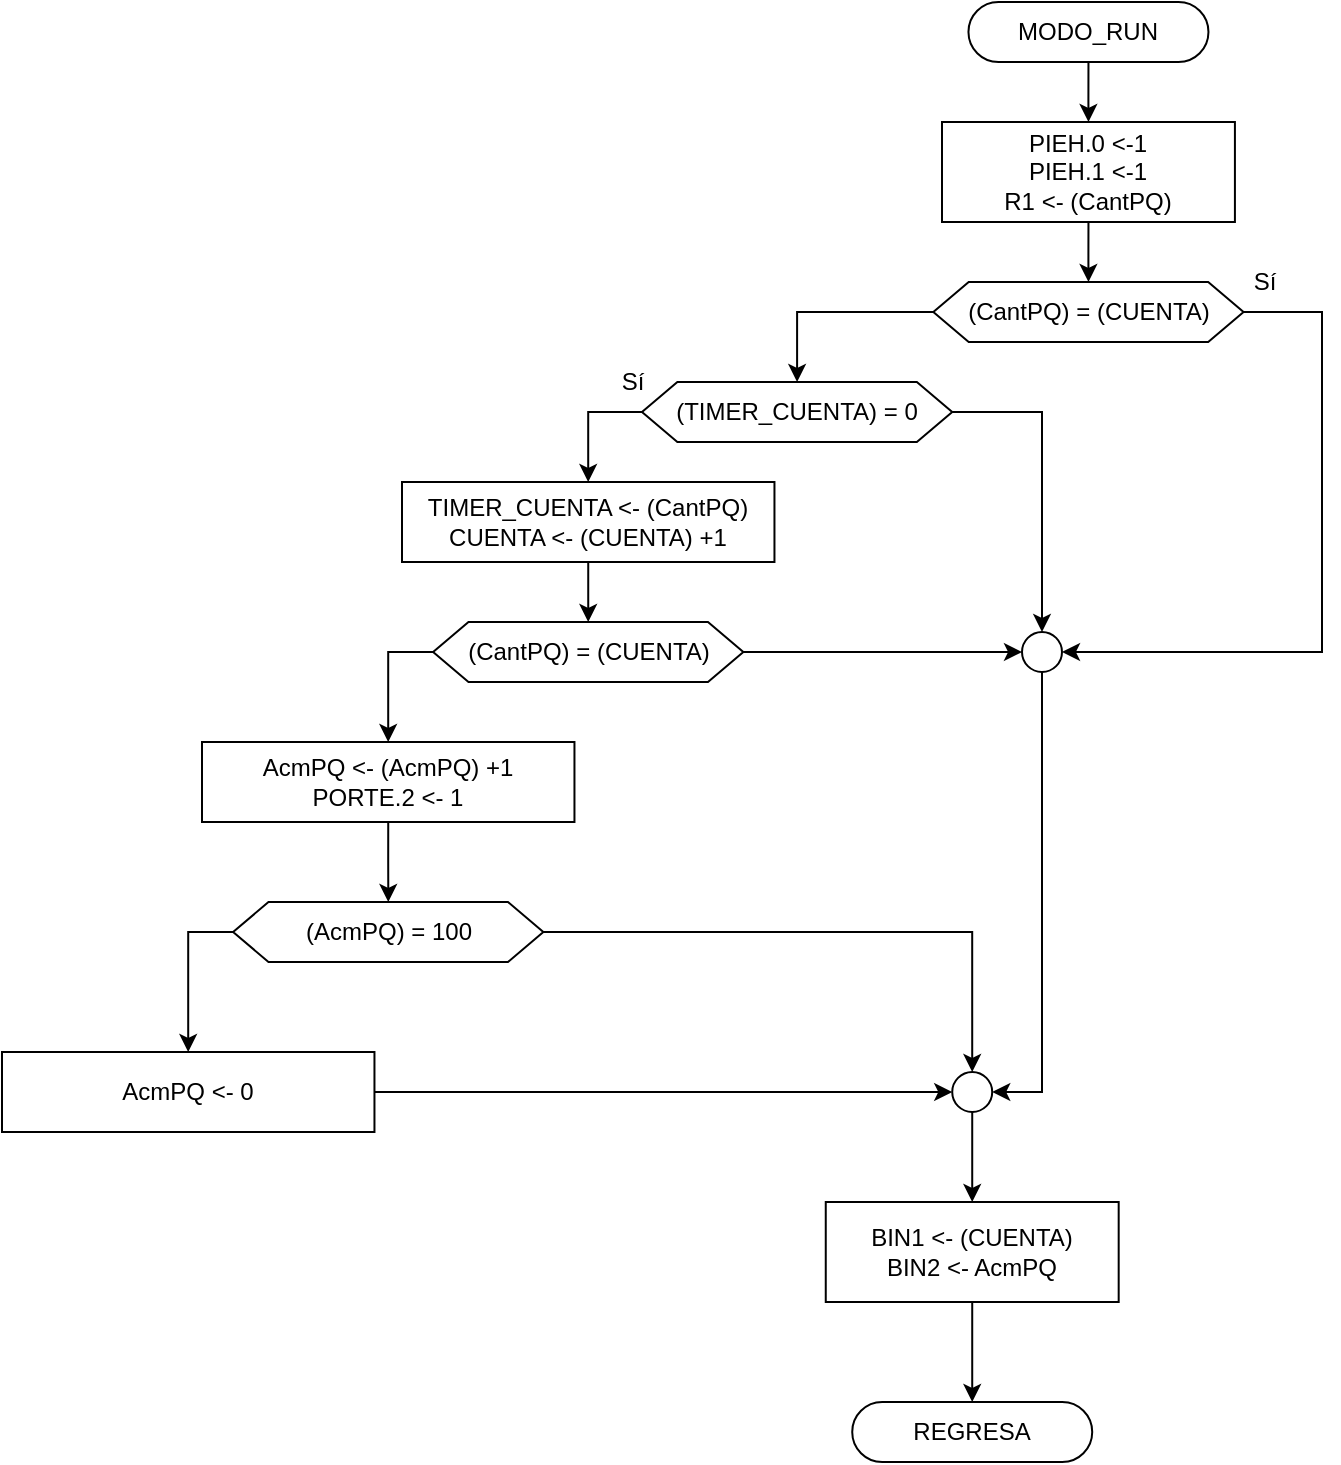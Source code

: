 <mxfile version="13.3.9" type="device"><diagram id="6Kom6X0QaHpFda2gWlMF" name="Page-1"><mxGraphModel dx="2657" dy="1086" grid="1" gridSize="10" guides="1" tooltips="1" connect="1" arrows="1" fold="1" page="1" pageScale="1" pageWidth="827" pageHeight="1169" math="0" shadow="0"><root><mxCell id="0"/><mxCell id="1" parent="0"/><mxCell id="i0KDrDdef46Vrq0BFhtQ-1" style="edgeStyle=orthogonalEdgeStyle;rounded=0;orthogonalLoop=1;jettySize=auto;html=1;exitX=0.5;exitY=1;exitDx=0;exitDy=0;" edge="1" parent="1" source="i0KDrDdef46Vrq0BFhtQ-2" target="i0KDrDdef46Vrq0BFhtQ-4"><mxGeometry relative="1" as="geometry"/></mxCell><mxCell id="i0KDrDdef46Vrq0BFhtQ-2" value="MODO_RUN" style="rounded=1;whiteSpace=wrap;html=1;fontSize=12;glass=0;strokeWidth=1;shadow=0;arcSize=50;" vertex="1" parent="1"><mxGeometry x="-1106.77" y="50" width="120" height="30" as="geometry"/></mxCell><mxCell id="i0KDrDdef46Vrq0BFhtQ-33" style="edgeStyle=orthogonalEdgeStyle;rounded=0;orthogonalLoop=1;jettySize=auto;html=1;exitX=0.5;exitY=1;exitDx=0;exitDy=0;" edge="1" parent="1" source="i0KDrDdef46Vrq0BFhtQ-4" target="i0KDrDdef46Vrq0BFhtQ-32"><mxGeometry relative="1" as="geometry"/></mxCell><mxCell id="i0KDrDdef46Vrq0BFhtQ-4" value="PIEH.0 &amp;lt;-1&lt;br&gt;PIEH.1 &amp;lt;-1&lt;br&gt;R1 &amp;lt;- (CantPQ)" style="rounded=0;whiteSpace=wrap;html=1;" vertex="1" parent="1"><mxGeometry x="-1120" y="110" width="146.46" height="50" as="geometry"/></mxCell><mxCell id="i0KDrDdef46Vrq0BFhtQ-20" value="REGRESA" style="rounded=1;whiteSpace=wrap;html=1;fontSize=12;glass=0;strokeWidth=1;shadow=0;arcSize=50;" vertex="1" parent="1"><mxGeometry x="-1164.89" y="750" width="120" height="30" as="geometry"/></mxCell><mxCell id="i0KDrDdef46Vrq0BFhtQ-38" style="edgeStyle=orthogonalEdgeStyle;rounded=0;orthogonalLoop=1;jettySize=auto;html=1;exitX=1;exitY=0.5;exitDx=0;exitDy=0;entryX=1;entryY=0.5;entryDx=0;entryDy=0;" edge="1" parent="1" source="i0KDrDdef46Vrq0BFhtQ-32" target="i0KDrDdef46Vrq0BFhtQ-36"><mxGeometry relative="1" as="geometry"><Array as="points"><mxPoint x="-930" y="205"/><mxPoint x="-930" y="375"/></Array></mxGeometry></mxCell><mxCell id="i0KDrDdef46Vrq0BFhtQ-44" style="edgeStyle=orthogonalEdgeStyle;rounded=0;orthogonalLoop=1;jettySize=auto;html=1;exitX=0;exitY=0.5;exitDx=0;exitDy=0;" edge="1" parent="1" source="i0KDrDdef46Vrq0BFhtQ-32" target="i0KDrDdef46Vrq0BFhtQ-42"><mxGeometry relative="1" as="geometry"/></mxCell><mxCell id="i0KDrDdef46Vrq0BFhtQ-32" value="(CantPQ) = (CUENTA)" style="shape=hexagon;perimeter=hexagonPerimeter2;whiteSpace=wrap;html=1;size=0.114;" vertex="1" parent="1"><mxGeometry x="-1124.33" y="190" width="155.11" height="30" as="geometry"/></mxCell><mxCell id="i0KDrDdef46Vrq0BFhtQ-35" value="Sí" style="text;html=1;align=center;verticalAlign=middle;resizable=0;points=[];autosize=1;" vertex="1" parent="1"><mxGeometry x="-973.55" y="180" width="30" height="20" as="geometry"/></mxCell><mxCell id="i0KDrDdef46Vrq0BFhtQ-64" style="edgeStyle=orthogonalEdgeStyle;rounded=0;orthogonalLoop=1;jettySize=auto;html=1;exitX=0.5;exitY=1;exitDx=0;exitDy=0;entryX=1;entryY=0.5;entryDx=0;entryDy=0;" edge="1" parent="1" source="i0KDrDdef46Vrq0BFhtQ-36" target="i0KDrDdef46Vrq0BFhtQ-61"><mxGeometry relative="1" as="geometry"/></mxCell><mxCell id="i0KDrDdef46Vrq0BFhtQ-36" value="" style="ellipse;whiteSpace=wrap;html=1;aspect=fixed;" vertex="1" parent="1"><mxGeometry x="-1080" y="365" width="20" height="20" as="geometry"/></mxCell><mxCell id="i0KDrDdef46Vrq0BFhtQ-71" style="edgeStyle=orthogonalEdgeStyle;rounded=0;orthogonalLoop=1;jettySize=auto;html=1;exitX=0.5;exitY=1;exitDx=0;exitDy=0;entryX=0.5;entryY=0;entryDx=0;entryDy=0;" edge="1" parent="1" source="i0KDrDdef46Vrq0BFhtQ-61" target="i0KDrDdef46Vrq0BFhtQ-39"><mxGeometry relative="1" as="geometry"/></mxCell><mxCell id="i0KDrDdef46Vrq0BFhtQ-61" value="" style="ellipse;whiteSpace=wrap;html=1;aspect=fixed;" vertex="1" parent="1"><mxGeometry x="-1114.89" y="585" width="20" height="20" as="geometry"/></mxCell><mxCell id="i0KDrDdef46Vrq0BFhtQ-40" style="edgeStyle=orthogonalEdgeStyle;rounded=0;orthogonalLoop=1;jettySize=auto;html=1;exitX=0.5;exitY=1;exitDx=0;exitDy=0;" edge="1" parent="1" source="i0KDrDdef46Vrq0BFhtQ-39" target="i0KDrDdef46Vrq0BFhtQ-20"><mxGeometry relative="1" as="geometry"/></mxCell><mxCell id="i0KDrDdef46Vrq0BFhtQ-39" value="BIN1 &amp;lt;- (CUENTA)&lt;br&gt;BIN2 &amp;lt;- AcmPQ" style="rounded=0;whiteSpace=wrap;html=1;" vertex="1" parent="1"><mxGeometry x="-1178.12" y="650" width="146.46" height="50" as="geometry"/></mxCell><mxCell id="i0KDrDdef46Vrq0BFhtQ-50" style="edgeStyle=orthogonalEdgeStyle;rounded=0;orthogonalLoop=1;jettySize=auto;html=1;exitX=0;exitY=0.5;exitDx=0;exitDy=0;" edge="1" parent="1" source="i0KDrDdef46Vrq0BFhtQ-42" target="i0KDrDdef46Vrq0BFhtQ-45"><mxGeometry relative="1" as="geometry"/></mxCell><mxCell id="i0KDrDdef46Vrq0BFhtQ-52" style="edgeStyle=orthogonalEdgeStyle;rounded=0;orthogonalLoop=1;jettySize=auto;html=1;exitX=1;exitY=0.5;exitDx=0;exitDy=0;entryX=0.5;entryY=0;entryDx=0;entryDy=0;" edge="1" parent="1" source="i0KDrDdef46Vrq0BFhtQ-42" target="i0KDrDdef46Vrq0BFhtQ-36"><mxGeometry relative="1" as="geometry"/></mxCell><mxCell id="i0KDrDdef46Vrq0BFhtQ-42" value="(TIMER_CUENTA) = 0" style="shape=hexagon;perimeter=hexagonPerimeter2;whiteSpace=wrap;html=1;size=0.114;" vertex="1" parent="1"><mxGeometry x="-1270" y="240" width="155.11" height="30" as="geometry"/></mxCell><mxCell id="i0KDrDdef46Vrq0BFhtQ-51" style="edgeStyle=orthogonalEdgeStyle;rounded=0;orthogonalLoop=1;jettySize=auto;html=1;exitX=0.5;exitY=1;exitDx=0;exitDy=0;entryX=0.5;entryY=0;entryDx=0;entryDy=0;" edge="1" parent="1" source="i0KDrDdef46Vrq0BFhtQ-45" target="i0KDrDdef46Vrq0BFhtQ-48"><mxGeometry relative="1" as="geometry"/></mxCell><mxCell id="i0KDrDdef46Vrq0BFhtQ-45" value="TIMER_CUENTA &amp;lt;- (CantPQ)&lt;br&gt;CUENTA &amp;lt;- (CUENTA) +1&lt;br&gt;" style="rounded=0;whiteSpace=wrap;html=1;" vertex="1" parent="1"><mxGeometry x="-1390" y="290" width="186.23" height="40" as="geometry"/></mxCell><mxCell id="i0KDrDdef46Vrq0BFhtQ-56" style="edgeStyle=orthogonalEdgeStyle;rounded=0;orthogonalLoop=1;jettySize=auto;html=1;exitX=1;exitY=0.5;exitDx=0;exitDy=0;entryX=0;entryY=0.5;entryDx=0;entryDy=0;" edge="1" parent="1" source="i0KDrDdef46Vrq0BFhtQ-48" target="i0KDrDdef46Vrq0BFhtQ-36"><mxGeometry relative="1" as="geometry"/></mxCell><mxCell id="i0KDrDdef46Vrq0BFhtQ-58" style="edgeStyle=orthogonalEdgeStyle;rounded=0;orthogonalLoop=1;jettySize=auto;html=1;exitX=0;exitY=0.5;exitDx=0;exitDy=0;" edge="1" parent="1" source="i0KDrDdef46Vrq0BFhtQ-48" target="i0KDrDdef46Vrq0BFhtQ-57"><mxGeometry relative="1" as="geometry"/></mxCell><mxCell id="i0KDrDdef46Vrq0BFhtQ-48" value="(CantPQ) = (CUENTA)" style="shape=hexagon;perimeter=hexagonPerimeter2;whiteSpace=wrap;html=1;size=0.114;" vertex="1" parent="1"><mxGeometry x="-1374.44" y="360" width="155.11" height="30" as="geometry"/></mxCell><mxCell id="i0KDrDdef46Vrq0BFhtQ-54" value="Sí" style="text;html=1;align=center;verticalAlign=middle;resizable=0;points=[];autosize=1;" vertex="1" parent="1"><mxGeometry x="-1290" y="230" width="30" height="20" as="geometry"/></mxCell><mxCell id="i0KDrDdef46Vrq0BFhtQ-60" style="edgeStyle=orthogonalEdgeStyle;rounded=0;orthogonalLoop=1;jettySize=auto;html=1;exitX=0.5;exitY=1;exitDx=0;exitDy=0;" edge="1" parent="1" source="i0KDrDdef46Vrq0BFhtQ-57" target="i0KDrDdef46Vrq0BFhtQ-59"><mxGeometry relative="1" as="geometry"/></mxCell><mxCell id="i0KDrDdef46Vrq0BFhtQ-57" value="AcmPQ &amp;lt;- (AcmPQ) +1&lt;br&gt;PORTE.2 &amp;lt;- 1" style="rounded=0;whiteSpace=wrap;html=1;" vertex="1" parent="1"><mxGeometry x="-1490" y="420" width="186.23" height="40" as="geometry"/></mxCell><mxCell id="i0KDrDdef46Vrq0BFhtQ-66" style="edgeStyle=orthogonalEdgeStyle;rounded=0;orthogonalLoop=1;jettySize=auto;html=1;exitX=1;exitY=0.5;exitDx=0;exitDy=0;entryX=0.5;entryY=0;entryDx=0;entryDy=0;" edge="1" parent="1" source="i0KDrDdef46Vrq0BFhtQ-59" target="i0KDrDdef46Vrq0BFhtQ-61"><mxGeometry relative="1" as="geometry"/></mxCell><mxCell id="i0KDrDdef46Vrq0BFhtQ-68" style="edgeStyle=orthogonalEdgeStyle;rounded=0;orthogonalLoop=1;jettySize=auto;html=1;exitX=0;exitY=0.5;exitDx=0;exitDy=0;" edge="1" parent="1" source="i0KDrDdef46Vrq0BFhtQ-59" target="i0KDrDdef46Vrq0BFhtQ-67"><mxGeometry relative="1" as="geometry"/></mxCell><mxCell id="i0KDrDdef46Vrq0BFhtQ-59" value="(AcmPQ) = 100" style="shape=hexagon;perimeter=hexagonPerimeter2;whiteSpace=wrap;html=1;size=0.114;" vertex="1" parent="1"><mxGeometry x="-1474.44" y="500" width="155.11" height="30" as="geometry"/></mxCell><mxCell id="i0KDrDdef46Vrq0BFhtQ-69" style="edgeStyle=orthogonalEdgeStyle;rounded=0;orthogonalLoop=1;jettySize=auto;html=1;exitX=1;exitY=0.5;exitDx=0;exitDy=0;entryX=0;entryY=0.5;entryDx=0;entryDy=0;" edge="1" parent="1" source="i0KDrDdef46Vrq0BFhtQ-67" target="i0KDrDdef46Vrq0BFhtQ-61"><mxGeometry relative="1" as="geometry"/></mxCell><mxCell id="i0KDrDdef46Vrq0BFhtQ-67" value="AcmPQ &amp;lt;- 0" style="rounded=0;whiteSpace=wrap;html=1;" vertex="1" parent="1"><mxGeometry x="-1590" y="575" width="186.23" height="40" as="geometry"/></mxCell></root></mxGraphModel></diagram></mxfile>